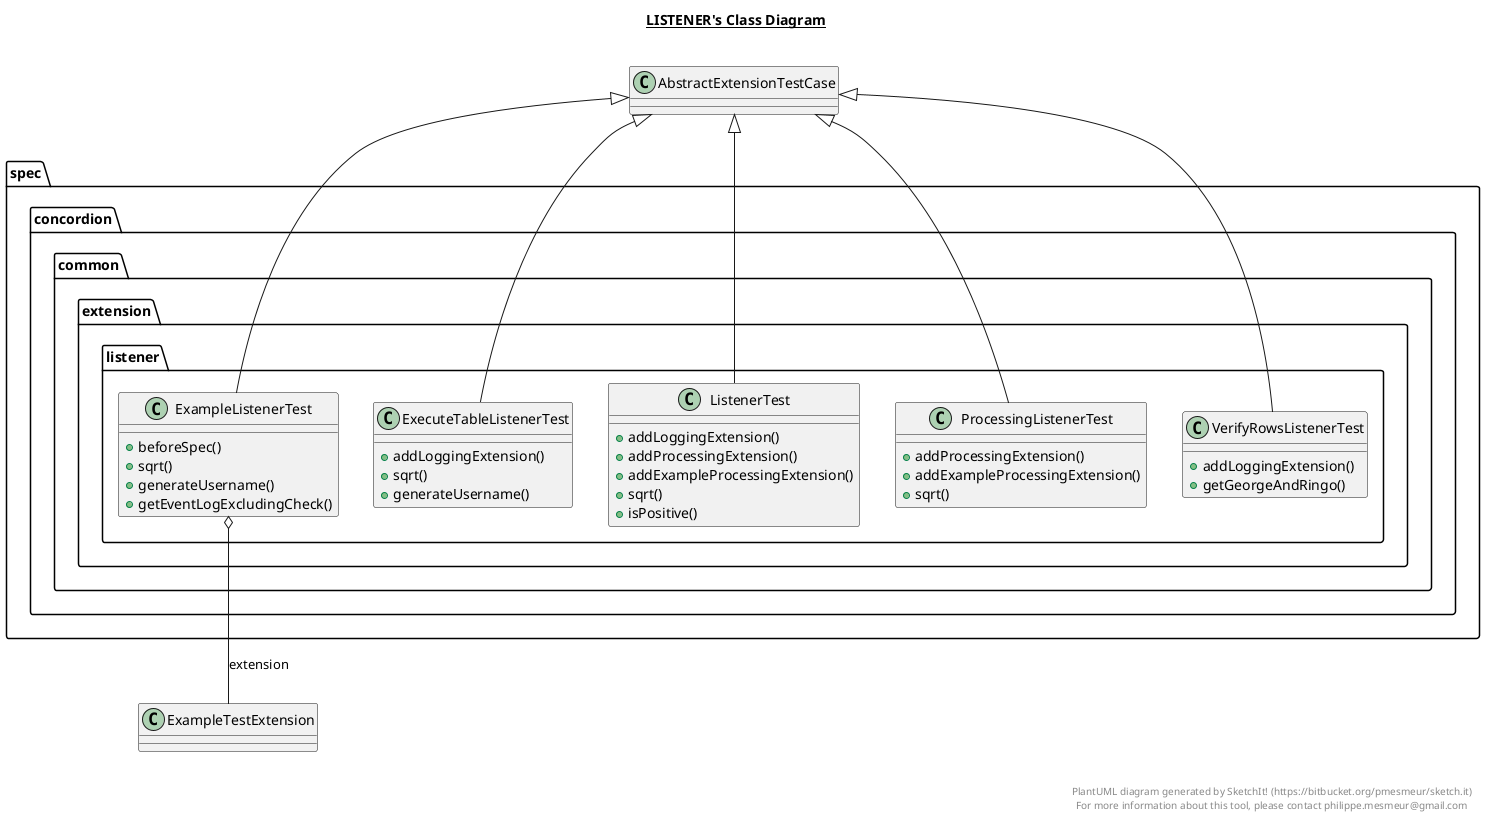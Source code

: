 @startuml

title __LISTENER's Class Diagram__\n

  package spec.concordion {
    package spec.concordion.common.extension {
      package spec.concordion.common.extension.listener {
        class ExampleListenerTest {
            + beforeSpec()
            + sqrt()
            + generateUsername()
            + getEventLogExcludingCheck()
        }
      }
    }
  }
  

  package spec.concordion {
    package spec.concordion.common.extension {
      package spec.concordion.common.extension.listener {
        class ExecuteTableListenerTest {
            + addLoggingExtension()
            + sqrt()
            + generateUsername()
        }
      }
    }
  }
  

  package spec.concordion {
    package spec.concordion.common.extension {
      package spec.concordion.common.extension.listener {
        class ListenerTest {
            + addLoggingExtension()
            + addProcessingExtension()
            + addExampleProcessingExtension()
            + sqrt()
            + isPositive()
        }
      }
    }
  }
  

  package spec.concordion {
    package spec.concordion.common.extension {
      package spec.concordion.common.extension.listener {
        class ProcessingListenerTest {
            + addProcessingExtension()
            + addExampleProcessingExtension()
            + sqrt()
        }
      }
    }
  }
  

  package spec.concordion {
    package spec.concordion.common.extension {
      package spec.concordion.common.extension.listener {
        class VerifyRowsListenerTest {
            + addLoggingExtension()
            + getGeorgeAndRingo()
        }
      }
    }
  }
  

  ExampleListenerTest -up-|> AbstractExtensionTestCase
  ExampleListenerTest o-- ExampleTestExtension : extension
  ExecuteTableListenerTest -up-|> AbstractExtensionTestCase
  ListenerTest -up-|> AbstractExtensionTestCase
  ProcessingListenerTest -up-|> AbstractExtensionTestCase
  VerifyRowsListenerTest -up-|> AbstractExtensionTestCase


right footer


PlantUML diagram generated by SketchIt! (https://bitbucket.org/pmesmeur/sketch.it)
For more information about this tool, please contact philippe.mesmeur@gmail.com
endfooter

@enduml
